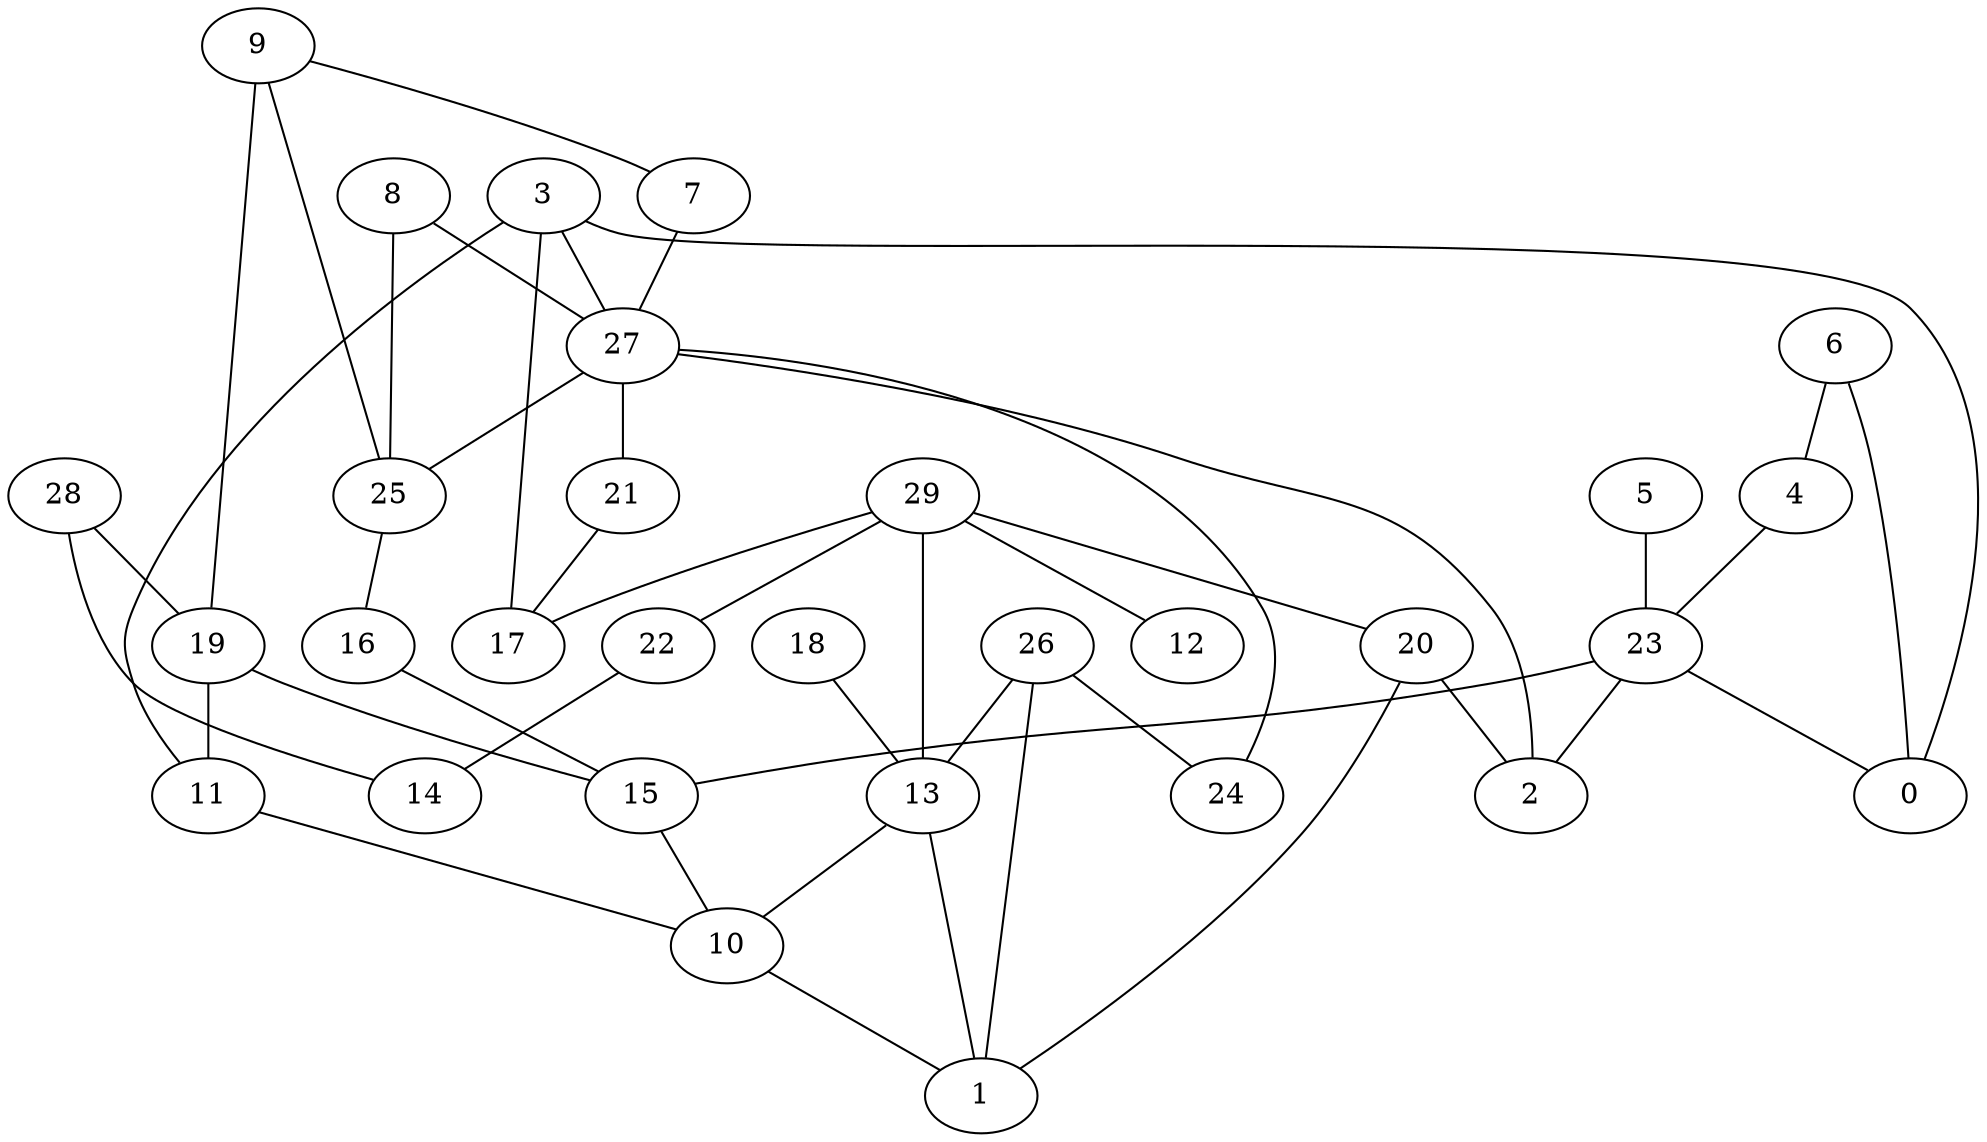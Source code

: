 digraph GG_graph {

subgraph G_graph {
edge [color = black]
"28" -> "14" [dir = none]
"28" -> "19" [dir = none]
"19" -> "11" [dir = none]
"26" -> "1" [dir = none]
"26" -> "24" [dir = none]
"9" -> "25" [dir = none]
"6" -> "4" [dir = none]
"3" -> "0" [dir = none]
"3" -> "11" [dir = none]
"3" -> "17" [dir = none]
"3" -> "27" [dir = none]
"16" -> "15" [dir = none]
"27" -> "2" [dir = none]
"27" -> "25" [dir = none]
"27" -> "24" [dir = none]
"7" -> "27" [dir = none]
"10" -> "1" [dir = none]
"23" -> "15" [dir = none]
"23" -> "2" [dir = none]
"21" -> "17" [dir = none]
"20" -> "1" [dir = none]
"18" -> "13" [dir = none]
"5" -> "23" [dir = none]
"29" -> "22" [dir = none]
"29" -> "12" [dir = none]
"29" -> "13" [dir = none]
"29" -> "17" [dir = none]
"4" -> "23" [dir = none]
"8" -> "25" [dir = none]
"8" -> "27" [dir = none]
"15" -> "10" [dir = none]
"11" -> "10" [dir = none]
"26" -> "13" [dir = none]
"22" -> "14" [dir = none]
"9" -> "7" [dir = none]
"23" -> "0" [dir = none]
"19" -> "15" [dir = none]
"9" -> "19" [dir = none]
"13" -> "1" [dir = none]
"6" -> "0" [dir = none]
"25" -> "16" [dir = none]
"13" -> "10" [dir = none]
"20" -> "2" [dir = none]
"27" -> "21" [dir = none]
"29" -> "20" [dir = none]
}

}
